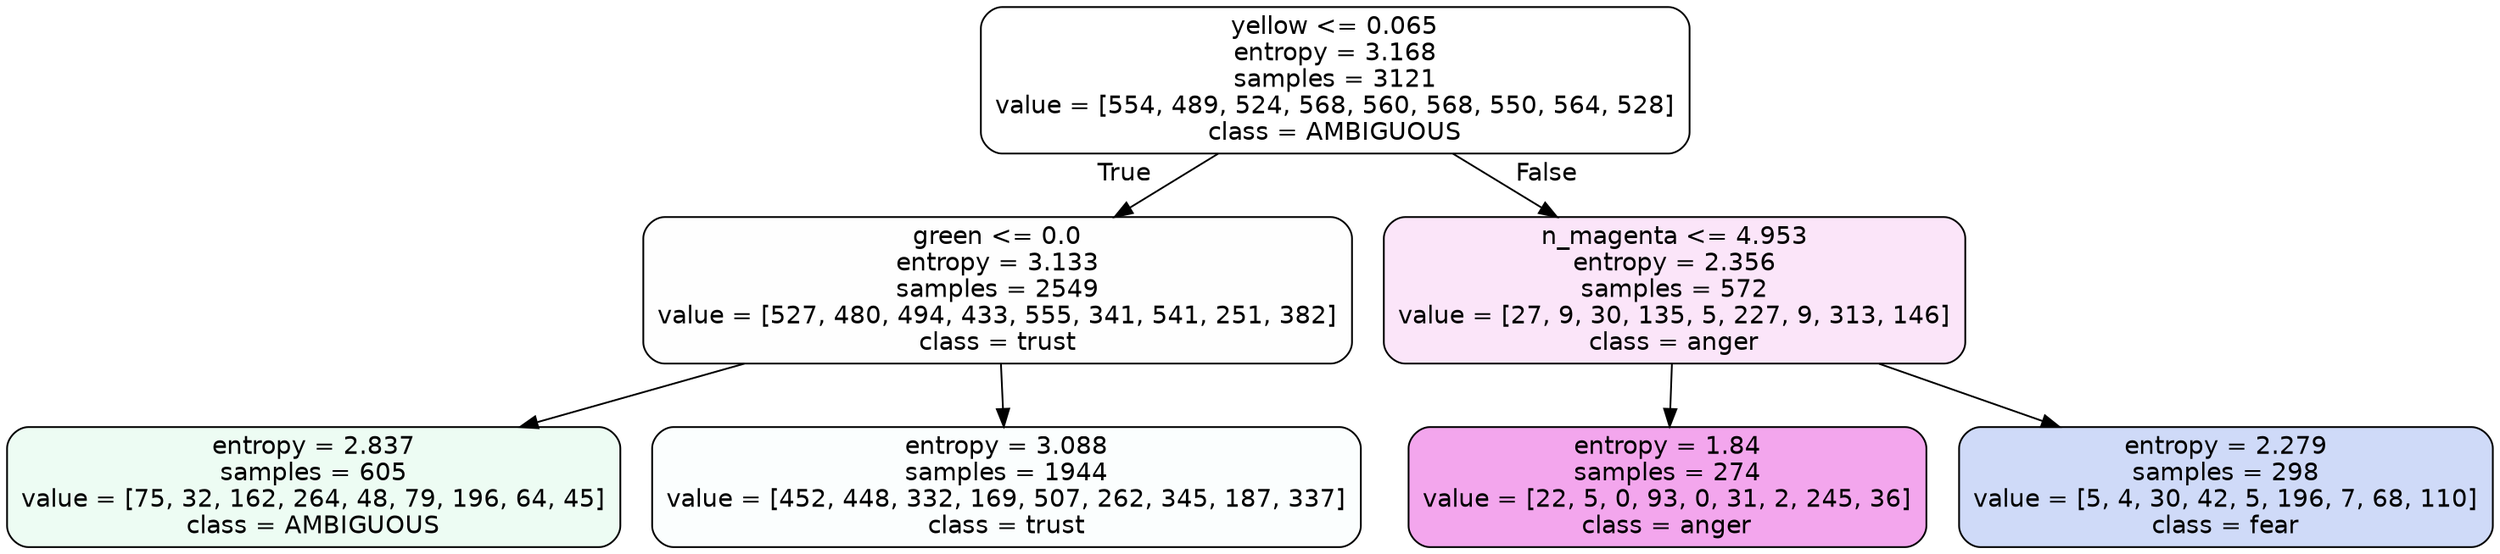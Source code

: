 digraph Tree {
node [shape=box, style="filled, rounded", color="black", fontname=helvetica] ;
edge [fontname=helvetica] ;
0 [label="yellow <= 0.065\nentropy = 3.168\nsamples = 3121\nvalue = [554, 489, 524, 568, 560, 568, 550, 564, 528]\nclass = AMBIGUOUS", fillcolor="#39e58100"] ;
1 [label="green <= 0.0\nentropy = 3.133\nsamples = 2549\nvalue = [527, 480, 494, 433, 555, 341, 541, 251, 382]\nclass = trust", fillcolor="#39d7e501"] ;
0 -> 1 [labeldistance=2.5, labelangle=45, headlabel="True"] ;
2 [label="entropy = 2.837\nsamples = 605\nvalue = [75, 32, 162, 264, 48, 79, 196, 64, 45]\nclass = AMBIGUOUS", fillcolor="#39e58117"] ;
1 -> 2 ;
3 [label="entropy = 3.088\nsamples = 1944\nvalue = [452, 448, 332, 169, 507, 262, 345, 187, 337]\nclass = trust", fillcolor="#39d7e505"] ;
1 -> 3 ;
4 [label="n_magenta <= 4.953\nentropy = 2.356\nsamples = 572\nvalue = [27, 9, 30, 135, 5, 227, 9, 313, 146]\nclass = anger", fillcolor="#e539d721"] ;
0 -> 4 [labeldistance=2.5, labelangle=-45, headlabel="False"] ;
5 [label="entropy = 1.84\nsamples = 274\nvalue = [22, 5, 0, 93, 0, 31, 2, 245, 36]\nclass = anger", fillcolor="#e539d772"] ;
4 -> 5 ;
6 [label="entropy = 2.279\nsamples = 298\nvalue = [5, 4, 30, 42, 5, 196, 7, 68, 110]\nclass = fear", fillcolor="#3964e53d"] ;
4 -> 6 ;
}
